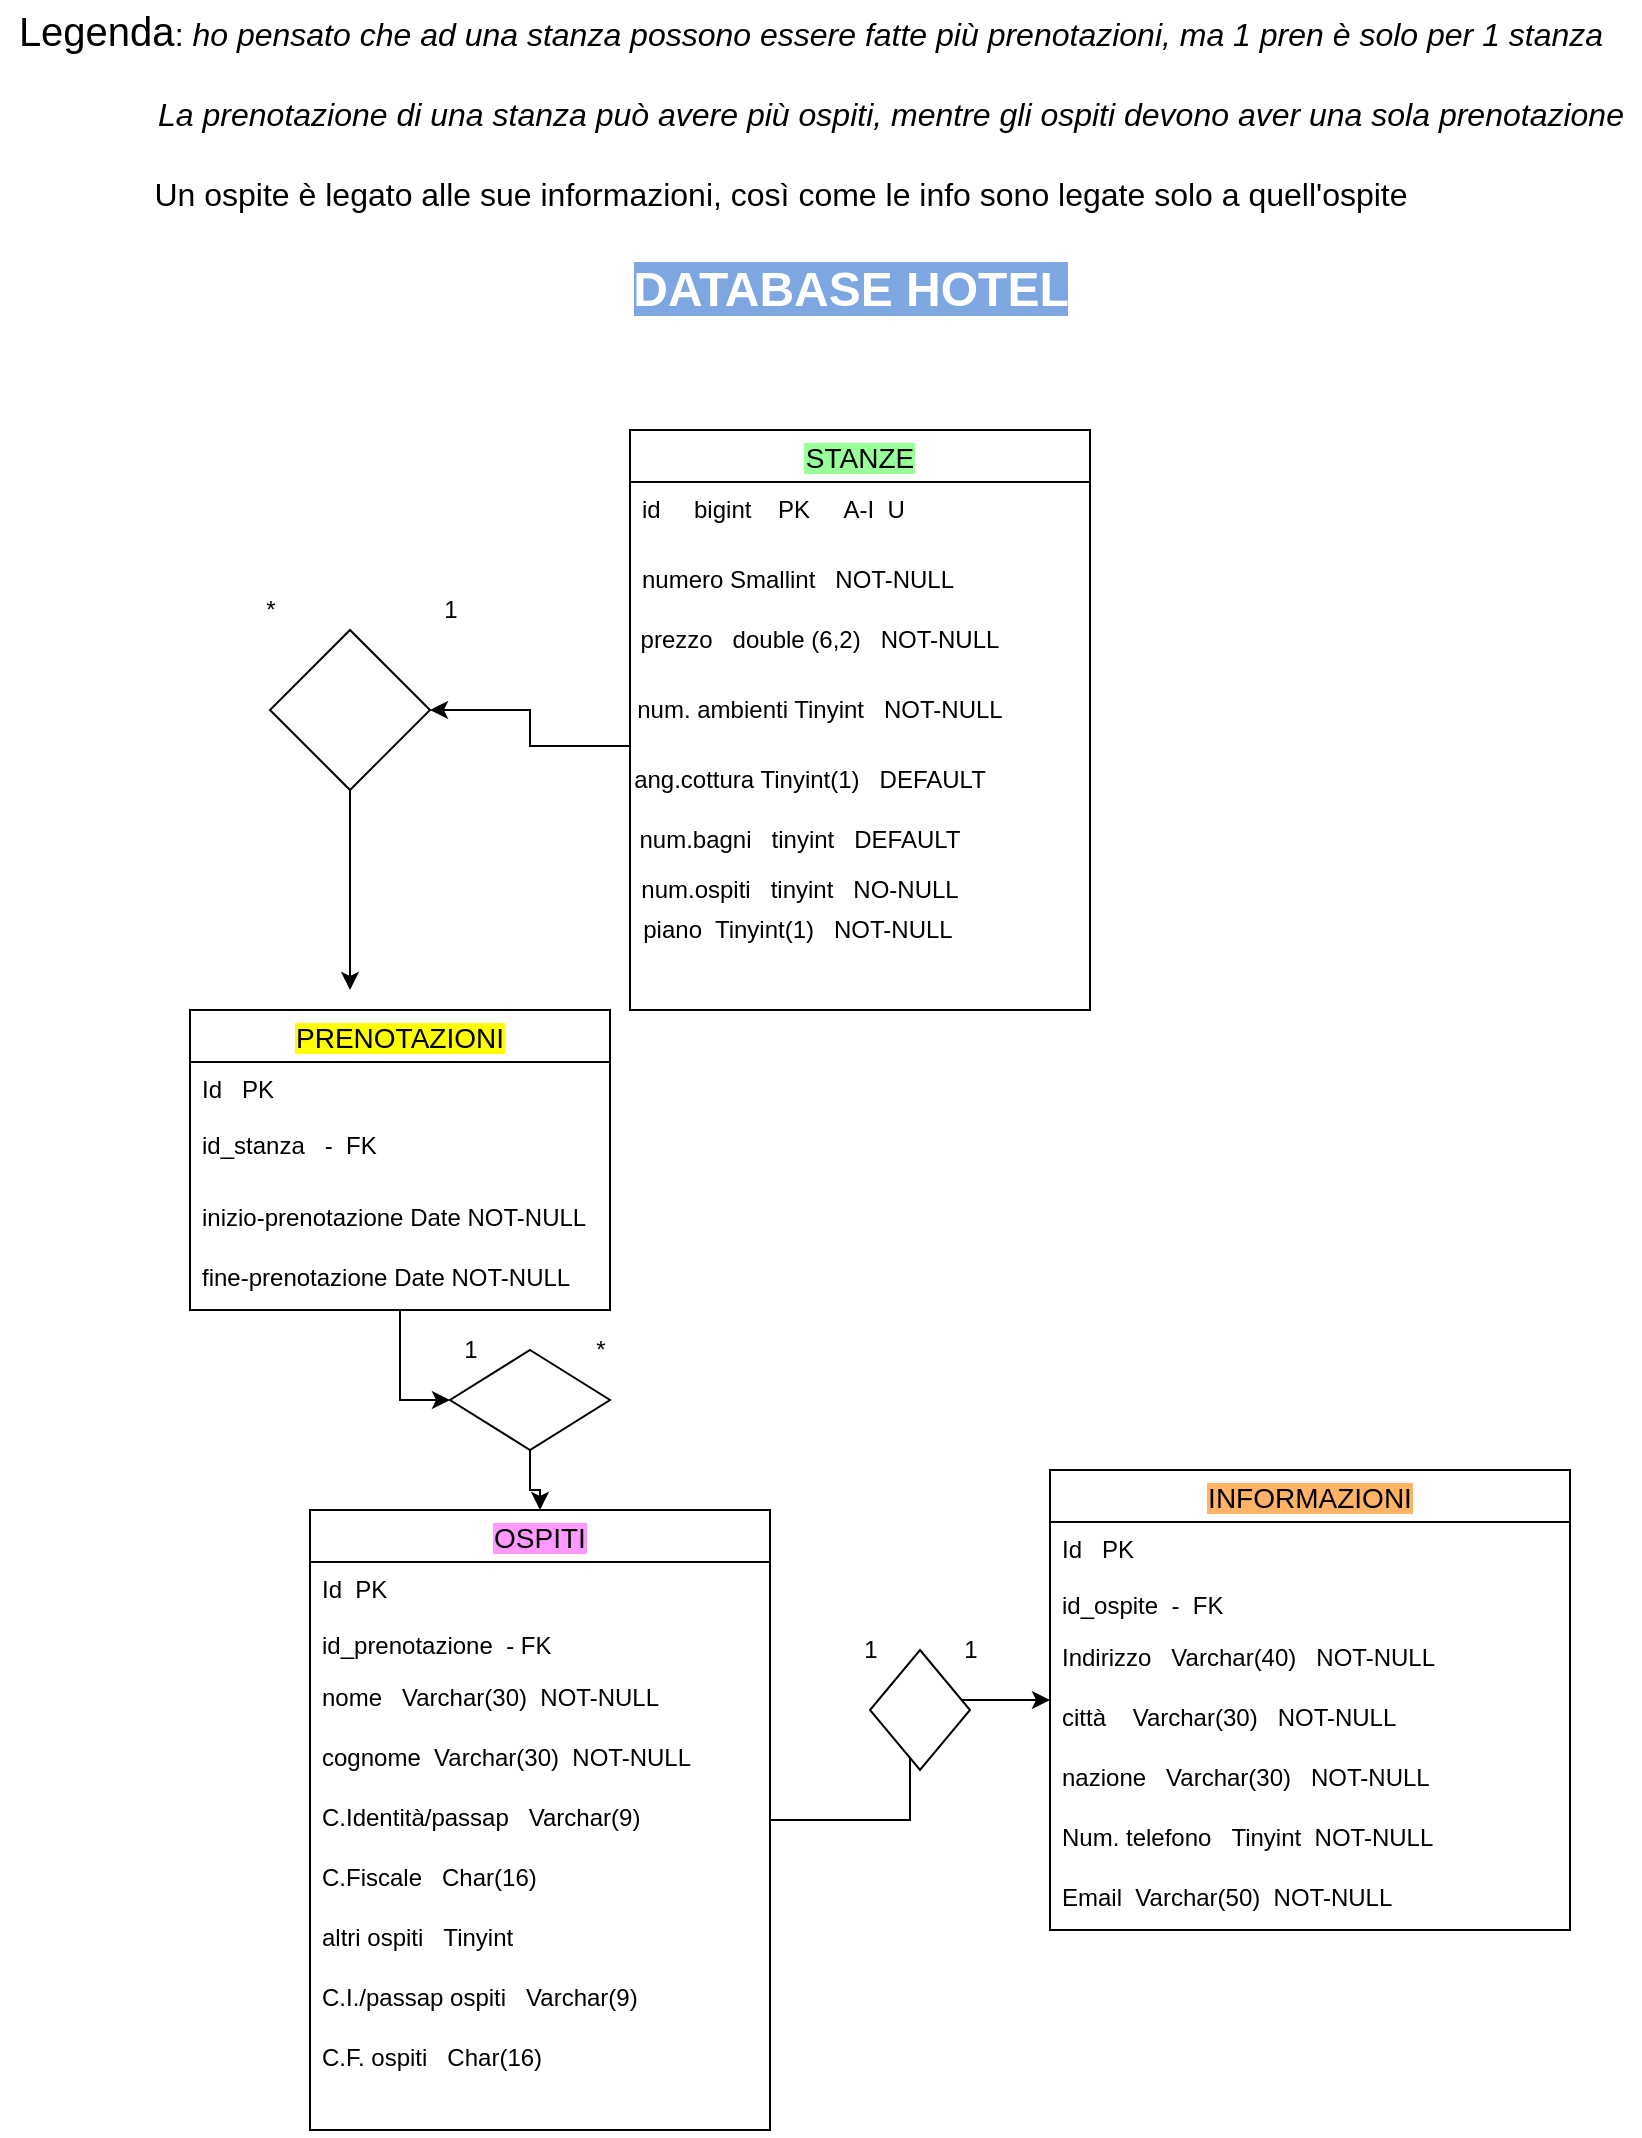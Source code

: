 <mxfile version="14.1.9" type="device"><diagram id="jEbEeTVDYewPzach-B6Q" name="Page-1"><mxGraphModel dx="830" dy="438" grid="1" gridSize="10" guides="1" tooltips="1" connect="1" arrows="1" fold="1" page="1" pageScale="1" pageWidth="827" pageHeight="1169" math="0" shadow="0"><root><mxCell id="0"/><mxCell id="1" parent="0"/><mxCell id="dtgED9f9YGTeC4uKRlR_-1" value="STANZE" style="swimlane;fontStyle=0;childLayout=stackLayout;horizontal=1;startSize=26;horizontalStack=0;resizeParent=1;resizeParentMax=0;resizeLast=0;collapsible=1;marginBottom=0;align=center;fontSize=14;labelBackgroundColor=#99FF99;" vertex="1" parent="1"><mxGeometry x="330" y="230" width="230" height="290" as="geometry"/></mxCell><mxCell id="dtgED9f9YGTeC4uKRlR_-2" value="id     bigint    PK     A-I  U" style="text;strokeColor=none;fillColor=none;spacingLeft=4;spacingRight=4;overflow=hidden;rotatable=0;points=[[0,0.5],[1,0.5]];portConstraint=eastwest;fontSize=12;" vertex="1" parent="dtgED9f9YGTeC4uKRlR_-1"><mxGeometry y="26" width="230" height="264" as="geometry"/></mxCell><mxCell id="dtgED9f9YGTeC4uKRlR_-9" value="numero Smallint&amp;nbsp; &amp;nbsp;NOT-NULL" style="text;html=1;strokeColor=none;fillColor=none;align=center;verticalAlign=middle;whiteSpace=wrap;rounded=0;" vertex="1" parent="1"><mxGeometry x="324" y="280" width="180" height="50" as="geometry"/></mxCell><mxCell id="dtgED9f9YGTeC4uKRlR_-19" value="piano&amp;nbsp; Tinyint(1)&amp;nbsp; &amp;nbsp;NOT-NULL" style="text;html=1;strokeColor=none;fillColor=none;align=center;verticalAlign=middle;whiteSpace=wrap;rounded=0;" vertex="1" parent="1"><mxGeometry x="334" y="470" width="160" height="20" as="geometry"/></mxCell><mxCell id="dtgED9f9YGTeC4uKRlR_-24" value="prezzo&amp;nbsp; &amp;nbsp;double (6,2)&amp;nbsp; &amp;nbsp;NOT-NULL" style="text;html=1;strokeColor=none;fillColor=none;align=center;verticalAlign=middle;whiteSpace=wrap;rounded=0;" vertex="1" parent="1"><mxGeometry x="330" y="320" width="190" height="30" as="geometry"/></mxCell><mxCell id="dtgED9f9YGTeC4uKRlR_-26" value="num. ambienti Tinyint&amp;nbsp; &amp;nbsp;NOT-NULL" style="text;html=1;strokeColor=none;fillColor=none;align=center;verticalAlign=middle;whiteSpace=wrap;rounded=0;" vertex="1" parent="1"><mxGeometry x="330" y="350" width="190" height="40" as="geometry"/></mxCell><mxCell id="dtgED9f9YGTeC4uKRlR_-28" value="ang.cottura Tinyint(1)&amp;nbsp; &amp;nbsp;DEFAULT" style="text;html=1;strokeColor=none;fillColor=none;align=center;verticalAlign=middle;whiteSpace=wrap;rounded=0;" vertex="1" parent="1"><mxGeometry x="330" y="390" width="180" height="30" as="geometry"/></mxCell><mxCell id="dtgED9f9YGTeC4uKRlR_-29" value="num.bagni&amp;nbsp; &amp;nbsp;tinyint&amp;nbsp; &amp;nbsp;DEFAULT" style="text;html=1;strokeColor=none;fillColor=none;align=center;verticalAlign=middle;whiteSpace=wrap;rounded=0;" vertex="1" parent="1"><mxGeometry x="320" y="420" width="190" height="30" as="geometry"/></mxCell><mxCell id="dtgED9f9YGTeC4uKRlR_-32" value="num.ospiti&amp;nbsp; &amp;nbsp;tinyint&amp;nbsp; &amp;nbsp;NO-NULL" style="text;html=1;strokeColor=none;fillColor=none;align=center;verticalAlign=middle;whiteSpace=wrap;rounded=0;labelBackgroundColor=none;" vertex="1" parent="1"><mxGeometry x="330" y="440" width="170" height="40" as="geometry"/></mxCell><mxCell id="dtgED9f9YGTeC4uKRlR_-35" style="edgeStyle=orthogonalEdgeStyle;rounded=0;orthogonalLoop=1;jettySize=auto;html=1;" edge="1" parent="1" source="dtgED9f9YGTeC4uKRlR_-40"><mxGeometry relative="1" as="geometry"><mxPoint x="190" y="510" as="targetPoint"/></mxGeometry></mxCell><mxCell id="dtgED9f9YGTeC4uKRlR_-45" style="edgeStyle=orthogonalEdgeStyle;rounded=0;orthogonalLoop=1;jettySize=auto;html=1;" edge="1" parent="1" source="dtgED9f9YGTeC4uKRlR_-55" target="dtgED9f9YGTeC4uKRlR_-46"><mxGeometry relative="1" as="geometry"><mxPoint x="460" y="670" as="targetPoint"/></mxGeometry></mxCell><mxCell id="dtgED9f9YGTeC4uKRlR_-36" value="PRENOTAZIONI" style="swimlane;fontStyle=0;childLayout=stackLayout;horizontal=1;startSize=26;horizontalStack=0;resizeParent=1;resizeParentMax=0;resizeLast=0;collapsible=1;marginBottom=0;align=center;fontSize=14;labelBackgroundColor=#FFFF00;" vertex="1" parent="1"><mxGeometry x="110" y="520" width="210" height="150" as="geometry"/></mxCell><mxCell id="dtgED9f9YGTeC4uKRlR_-37" value="Id   PK&#10;&#10;id_stanza   -  FK" style="text;strokeColor=none;fillColor=none;spacingLeft=4;spacingRight=4;overflow=hidden;rotatable=0;points=[[0,0.5],[1,0.5]];portConstraint=eastwest;fontSize=12;" vertex="1" parent="dtgED9f9YGTeC4uKRlR_-36"><mxGeometry y="26" width="210" height="64" as="geometry"/></mxCell><mxCell id="dtgED9f9YGTeC4uKRlR_-38" value="inizio-prenotazione Date NOT-NULL" style="text;strokeColor=none;fillColor=none;spacingLeft=4;spacingRight=4;overflow=hidden;rotatable=0;points=[[0,0.5],[1,0.5]];portConstraint=eastwest;fontSize=12;" vertex="1" parent="dtgED9f9YGTeC4uKRlR_-36"><mxGeometry y="90" width="210" height="30" as="geometry"/></mxCell><mxCell id="dtgED9f9YGTeC4uKRlR_-39" value="fine-prenotazione Date NOT-NULL" style="text;strokeColor=none;fillColor=none;spacingLeft=4;spacingRight=4;overflow=hidden;rotatable=0;points=[[0,0.5],[1,0.5]];portConstraint=eastwest;fontSize=12;" vertex="1" parent="dtgED9f9YGTeC4uKRlR_-36"><mxGeometry y="120" width="210" height="30" as="geometry"/></mxCell><mxCell id="dtgED9f9YGTeC4uKRlR_-40" value="" style="rhombus;whiteSpace=wrap;html=1;labelBackgroundColor=none;" vertex="1" parent="1"><mxGeometry x="150" y="330" width="80" height="80" as="geometry"/></mxCell><mxCell id="dtgED9f9YGTeC4uKRlR_-41" style="edgeStyle=orthogonalEdgeStyle;rounded=0;orthogonalLoop=1;jettySize=auto;html=1;" edge="1" parent="1" source="dtgED9f9YGTeC4uKRlR_-2" target="dtgED9f9YGTeC4uKRlR_-40"><mxGeometry relative="1" as="geometry"><mxPoint x="190" y="510" as="targetPoint"/><mxPoint x="330" y="368" as="sourcePoint"/></mxGeometry></mxCell><mxCell id="dtgED9f9YGTeC4uKRlR_-42" value="*" style="text;html=1;align=center;verticalAlign=middle;resizable=0;points=[];autosize=1;" vertex="1" parent="1"><mxGeometry x="140" y="310" width="20" height="20" as="geometry"/></mxCell><mxCell id="dtgED9f9YGTeC4uKRlR_-43" value="1" style="text;html=1;align=center;verticalAlign=middle;resizable=0;points=[];autosize=1;" vertex="1" parent="1"><mxGeometry x="230" y="310" width="20" height="20" as="geometry"/></mxCell><mxCell id="dtgED9f9YGTeC4uKRlR_-64" style="edgeStyle=orthogonalEdgeStyle;rounded=0;orthogonalLoop=1;jettySize=auto;html=1;" edge="1" parent="1" source="dtgED9f9YGTeC4uKRlR_-46" target="dtgED9f9YGTeC4uKRlR_-65"><mxGeometry relative="1" as="geometry"><mxPoint x="590" y="1031.28" as="targetPoint"/></mxGeometry></mxCell><mxCell id="dtgED9f9YGTeC4uKRlR_-46" value="OSPITI" style="swimlane;fontStyle=0;childLayout=stackLayout;horizontal=1;startSize=26;horizontalStack=0;resizeParent=1;resizeParentMax=0;resizeLast=0;collapsible=1;marginBottom=0;align=center;fontSize=14;labelBackgroundColor=#FF99FF;" vertex="1" parent="1"><mxGeometry x="170" y="770" width="230" height="310" as="geometry"/></mxCell><mxCell id="dtgED9f9YGTeC4uKRlR_-47" value="Id  PK&#10;&#10;id_prenotazione  - FK" style="text;strokeColor=none;fillColor=none;spacingLeft=4;spacingRight=4;overflow=hidden;rotatable=0;points=[[0,0.5],[1,0.5]];portConstraint=eastwest;fontSize=12;" vertex="1" parent="dtgED9f9YGTeC4uKRlR_-46"><mxGeometry y="26" width="230" height="54" as="geometry"/></mxCell><mxCell id="dtgED9f9YGTeC4uKRlR_-48" value="nome   Varchar(30)  NOT-NULL" style="text;strokeColor=none;fillColor=none;spacingLeft=4;spacingRight=4;overflow=hidden;rotatable=0;points=[[0,0.5],[1,0.5]];portConstraint=eastwest;fontSize=12;" vertex="1" parent="dtgED9f9YGTeC4uKRlR_-46"><mxGeometry y="80" width="230" height="30" as="geometry"/></mxCell><mxCell id="dtgED9f9YGTeC4uKRlR_-49" value="cognome  Varchar(30)  NOT-NULL" style="text;strokeColor=none;fillColor=none;spacingLeft=4;spacingRight=4;overflow=hidden;rotatable=0;points=[[0,0.5],[1,0.5]];portConstraint=eastwest;fontSize=12;" vertex="1" parent="dtgED9f9YGTeC4uKRlR_-46"><mxGeometry y="110" width="230" height="30" as="geometry"/></mxCell><mxCell id="dtgED9f9YGTeC4uKRlR_-50" value="C.Identità/passap   Varchar(9)" style="text;strokeColor=none;fillColor=none;spacingLeft=4;spacingRight=4;overflow=hidden;rotatable=0;points=[[0,0.5],[1,0.5]];portConstraint=eastwest;fontSize=12;" vertex="1" parent="dtgED9f9YGTeC4uKRlR_-46"><mxGeometry y="140" width="230" height="30" as="geometry"/></mxCell><mxCell id="dtgED9f9YGTeC4uKRlR_-51" value="C.Fiscale   Char(16)" style="text;strokeColor=none;fillColor=none;spacingLeft=4;spacingRight=4;overflow=hidden;rotatable=0;points=[[0,0.5],[1,0.5]];portConstraint=eastwest;fontSize=12;" vertex="1" parent="dtgED9f9YGTeC4uKRlR_-46"><mxGeometry y="170" width="230" height="30" as="geometry"/></mxCell><mxCell id="dtgED9f9YGTeC4uKRlR_-52" value="altri ospiti   Tinyint" style="text;strokeColor=none;fillColor=none;spacingLeft=4;spacingRight=4;overflow=hidden;rotatable=0;points=[[0,0.5],[1,0.5]];portConstraint=eastwest;fontSize=12;" vertex="1" parent="dtgED9f9YGTeC4uKRlR_-46"><mxGeometry y="200" width="230" height="30" as="geometry"/></mxCell><mxCell id="dtgED9f9YGTeC4uKRlR_-53" value="C.I./passap ospiti   Varchar(9)" style="text;strokeColor=none;fillColor=none;spacingLeft=4;spacingRight=4;overflow=hidden;rotatable=0;points=[[0,0.5],[1,0.5]];portConstraint=eastwest;fontSize=12;" vertex="1" parent="dtgED9f9YGTeC4uKRlR_-46"><mxGeometry y="230" width="230" height="30" as="geometry"/></mxCell><mxCell id="dtgED9f9YGTeC4uKRlR_-54" value="C.F. ospiti   Char(16)" style="text;strokeColor=none;fillColor=none;spacingLeft=4;spacingRight=4;overflow=hidden;rotatable=0;points=[[0,0.5],[1,0.5]];portConstraint=eastwest;fontSize=12;" vertex="1" parent="dtgED9f9YGTeC4uKRlR_-46"><mxGeometry y="260" width="230" height="50" as="geometry"/></mxCell><mxCell id="dtgED9f9YGTeC4uKRlR_-56" value="*" style="text;html=1;align=center;verticalAlign=middle;resizable=0;points=[];autosize=1;" vertex="1" parent="1"><mxGeometry x="305" y="680" width="20" height="20" as="geometry"/></mxCell><mxCell id="dtgED9f9YGTeC4uKRlR_-57" value="1" style="text;html=1;align=center;verticalAlign=middle;resizable=0;points=[];autosize=1;" vertex="1" parent="1"><mxGeometry x="240" y="680" width="20" height="20" as="geometry"/></mxCell><mxCell id="dtgED9f9YGTeC4uKRlR_-55" value="" style="rhombus;whiteSpace=wrap;html=1;labelBackgroundColor=none;" vertex="1" parent="1"><mxGeometry x="240" y="690" width="80" height="50" as="geometry"/></mxCell><mxCell id="dtgED9f9YGTeC4uKRlR_-63" style="edgeStyle=orthogonalEdgeStyle;rounded=0;orthogonalLoop=1;jettySize=auto;html=1;" edge="1" parent="1" source="dtgED9f9YGTeC4uKRlR_-36" target="dtgED9f9YGTeC4uKRlR_-55"><mxGeometry relative="1" as="geometry"><mxPoint x="285.04" y="740" as="targetPoint"/><mxPoint x="215.04" y="636" as="sourcePoint"/><Array as="points"><mxPoint x="215" y="715"/></Array></mxGeometry></mxCell><mxCell id="dtgED9f9YGTeC4uKRlR_-65" value="INFORMAZIONI" style="swimlane;fontStyle=0;childLayout=stackLayout;horizontal=1;startSize=26;horizontalStack=0;resizeParent=1;resizeParentMax=0;resizeLast=0;collapsible=1;marginBottom=0;align=center;fontSize=14;labelBackgroundColor=#FFB366;" vertex="1" parent="1"><mxGeometry x="540" y="750" width="260" height="230" as="geometry"/></mxCell><mxCell id="dtgED9f9YGTeC4uKRlR_-66" value="Id   PK&#10;&#10;id_ospite  -  FK" style="text;strokeColor=none;fillColor=none;spacingLeft=4;spacingRight=4;overflow=hidden;rotatable=0;points=[[0,0.5],[1,0.5]];portConstraint=eastwest;fontSize=12;" vertex="1" parent="dtgED9f9YGTeC4uKRlR_-65"><mxGeometry y="26" width="260" height="54" as="geometry"/></mxCell><mxCell id="dtgED9f9YGTeC4uKRlR_-67" value="Indirizzo   Varchar(40)   NOT-NULL" style="text;strokeColor=none;fillColor=none;spacingLeft=4;spacingRight=4;overflow=hidden;rotatable=0;points=[[0,0.5],[1,0.5]];portConstraint=eastwest;fontSize=12;" vertex="1" parent="dtgED9f9YGTeC4uKRlR_-65"><mxGeometry y="80" width="260" height="30" as="geometry"/></mxCell><mxCell id="dtgED9f9YGTeC4uKRlR_-68" value="città    Varchar(30)   NOT-NULL" style="text;strokeColor=none;fillColor=none;spacingLeft=4;spacingRight=4;overflow=hidden;rotatable=0;points=[[0,0.5],[1,0.5]];portConstraint=eastwest;fontSize=12;" vertex="1" parent="dtgED9f9YGTeC4uKRlR_-65"><mxGeometry y="110" width="260" height="30" as="geometry"/></mxCell><mxCell id="dtgED9f9YGTeC4uKRlR_-69" value="nazione   Varchar(30)   NOT-NULL" style="text;strokeColor=none;fillColor=none;spacingLeft=4;spacingRight=4;overflow=hidden;rotatable=0;points=[[0,0.5],[1,0.5]];portConstraint=eastwest;fontSize=12;" vertex="1" parent="dtgED9f9YGTeC4uKRlR_-65"><mxGeometry y="140" width="260" height="30" as="geometry"/></mxCell><mxCell id="dtgED9f9YGTeC4uKRlR_-70" value="Num. telefono   Tinyint  NOT-NULL" style="text;strokeColor=none;fillColor=none;spacingLeft=4;spacingRight=4;overflow=hidden;rotatable=0;points=[[0,0.5],[1,0.5]];portConstraint=eastwest;fontSize=12;" vertex="1" parent="dtgED9f9YGTeC4uKRlR_-65"><mxGeometry y="170" width="260" height="30" as="geometry"/></mxCell><mxCell id="dtgED9f9YGTeC4uKRlR_-71" value="Email  Varchar(50)  NOT-NULL" style="text;strokeColor=none;fillColor=none;spacingLeft=4;spacingRight=4;overflow=hidden;rotatable=0;points=[[0,0.5],[1,0.5]];portConstraint=eastwest;fontSize=12;" vertex="1" parent="dtgED9f9YGTeC4uKRlR_-65"><mxGeometry y="200" width="260" height="30" as="geometry"/></mxCell><mxCell id="dtgED9f9YGTeC4uKRlR_-72" value="" style="rhombus;whiteSpace=wrap;html=1;labelBackgroundColor=none;" vertex="1" parent="1"><mxGeometry x="450" y="840" width="50" height="60" as="geometry"/></mxCell><mxCell id="dtgED9f9YGTeC4uKRlR_-73" value="1" style="text;html=1;align=center;verticalAlign=middle;resizable=0;points=[];autosize=1;" vertex="1" parent="1"><mxGeometry x="440" y="830" width="20" height="20" as="geometry"/></mxCell><mxCell id="dtgED9f9YGTeC4uKRlR_-74" value="1" style="text;html=1;align=center;verticalAlign=middle;resizable=0;points=[];autosize=1;" vertex="1" parent="1"><mxGeometry x="490" y="830" width="20" height="20" as="geometry"/></mxCell><mxCell id="dtgED9f9YGTeC4uKRlR_-75" value="&lt;font size=&quot;1&quot; color=&quot;#ffffff&quot;&gt;&lt;b style=&quot;font-size: 24px ; background-color: rgb(126 , 166 , 224)&quot;&gt;DATABASE HOTEL&lt;/b&gt;&lt;/font&gt;" style="text;html=1;align=center;verticalAlign=middle;resizable=0;points=[];autosize=1;fontSize=20;" vertex="1" parent="1"><mxGeometry x="325" y="145" width="230" height="30" as="geometry"/></mxCell><mxCell id="dtgED9f9YGTeC4uKRlR_-78" value="Legenda&lt;font style=&quot;font-size: 16px&quot;&gt;: &lt;i&gt;ho pensato che ad una stanza possono essere fatte più prenotazioni, ma 1 pren è solo per 1 stanza&lt;/i&gt;&lt;/font&gt;" style="text;html=1;align=center;verticalAlign=middle;resizable=0;points=[];autosize=1;fontSize=20;" vertex="1" parent="1"><mxGeometry x="15" y="15" width="810" height="30" as="geometry"/></mxCell><mxCell id="dtgED9f9YGTeC4uKRlR_-79" value="&lt;font style=&quot;font-size: 16px&quot;&gt;&lt;i style=&quot;font-size: 16px&quot;&gt;La&lt;/i&gt;&lt;i&gt;&amp;nbsp;prenotazione di una stanza può avere più ospiti, mentre gli ospiti devono aver una sola prenotazione&lt;/i&gt;&lt;/font&gt;" style="text;html=1;align=center;verticalAlign=middle;resizable=0;points=[];autosize=1;fontSize=20;" vertex="1" parent="1"><mxGeometry x="85" y="55" width="750" height="30" as="geometry"/></mxCell><mxCell id="dtgED9f9YGTeC4uKRlR_-80" value="&lt;font style=&quot;font-size: 16px&quot;&gt;Un ospite è legato alle sue informazioni, così come le info sono legate solo a quell'ospite&lt;/font&gt;" style="text;html=1;align=center;verticalAlign=middle;resizable=0;points=[];autosize=1;fontSize=20;" vertex="1" parent="1"><mxGeometry x="85" y="95" width="640" height="30" as="geometry"/></mxCell></root></mxGraphModel></diagram></mxfile>